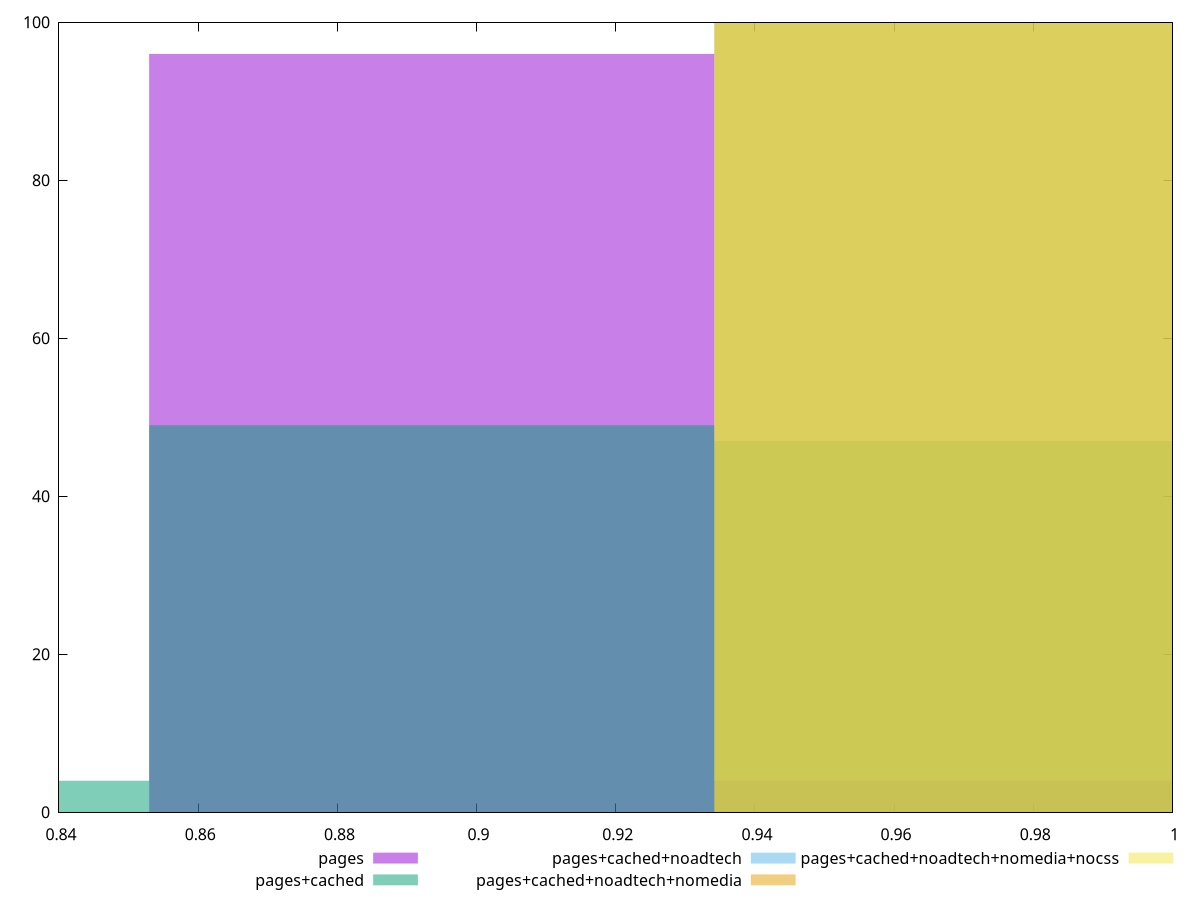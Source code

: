 reset

$pages <<EOF
0.8935706024555841 96
0.97480429358791 4
EOF

$pagesCached <<EOF
0.8935706024555841 49
0.8123369113232582 4
0.97480429358791 47
EOF

$pagesCachedNoadtech <<EOF
0.97480429358791 100
EOF

$pagesCachedNoadtechNomedia <<EOF
0.97480429358791 100
EOF

$pagesCachedNoadtechNomediaNocss <<EOF
0.97480429358791 100
EOF

set key outside below
set boxwidth 0.08123369113232583
set xrange [0.84:1]
set yrange [0:100]
set trange [0:100]
set style fill transparent solid 0.5 noborder
set terminal svg size 640, 530 enhanced background rgb 'white'
set output "report_00011_2021-02-09T10:53:21.242Z/bootup-time/comparison/histogram/all_score.svg"

plot $pages title "pages" with boxes, \
     $pagesCached title "pages+cached" with boxes, \
     $pagesCachedNoadtech title "pages+cached+noadtech" with boxes, \
     $pagesCachedNoadtechNomedia title "pages+cached+noadtech+nomedia" with boxes, \
     $pagesCachedNoadtechNomediaNocss title "pages+cached+noadtech+nomedia+nocss" with boxes

reset
